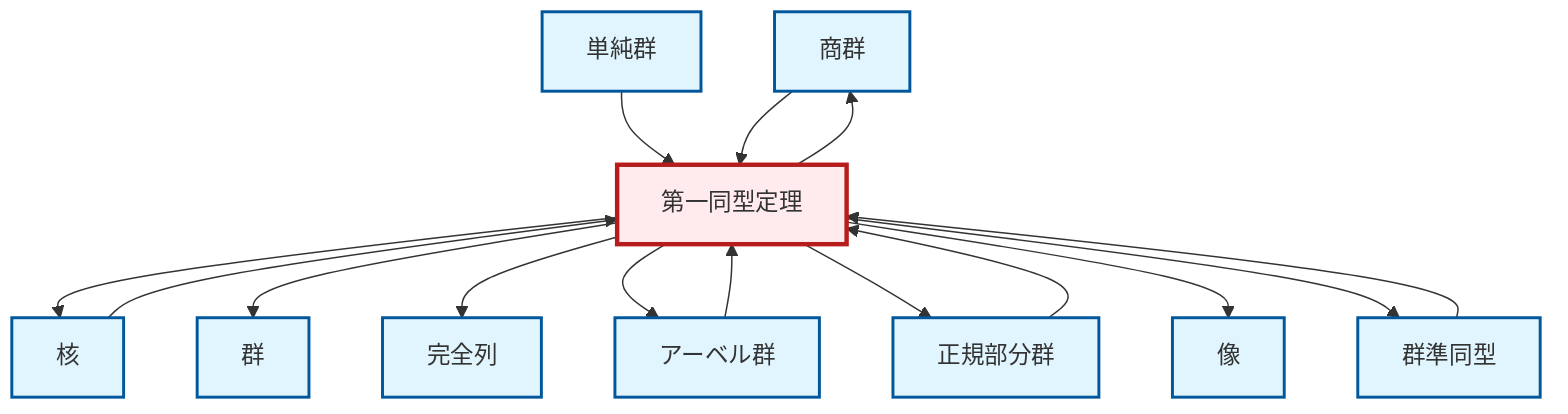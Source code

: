graph TD
    classDef definition fill:#e1f5fe,stroke:#01579b,stroke-width:2px
    classDef theorem fill:#f3e5f5,stroke:#4a148c,stroke-width:2px
    classDef axiom fill:#fff3e0,stroke:#e65100,stroke-width:2px
    classDef example fill:#e8f5e9,stroke:#1b5e20,stroke-width:2px
    classDef current fill:#ffebee,stroke:#b71c1c,stroke-width:3px
    def-group["群"]:::definition
    def-quotient-group["商群"]:::definition
    def-kernel["核"]:::definition
    thm-first-isomorphism["第一同型定理"]:::theorem
    def-homomorphism["群準同型"]:::definition
    def-normal-subgroup["正規部分群"]:::definition
    def-simple-group["単純群"]:::definition
    def-abelian-group["アーベル群"]:::definition
    def-image["像"]:::definition
    def-exact-sequence["完全列"]:::definition
    thm-first-isomorphism --> def-kernel
    def-kernel --> thm-first-isomorphism
    def-homomorphism --> thm-first-isomorphism
    thm-first-isomorphism --> def-group
    thm-first-isomorphism --> def-quotient-group
    def-simple-group --> thm-first-isomorphism
    thm-first-isomorphism --> def-exact-sequence
    thm-first-isomorphism --> def-abelian-group
    thm-first-isomorphism --> def-normal-subgroup
    def-abelian-group --> thm-first-isomorphism
    def-quotient-group --> thm-first-isomorphism
    def-normal-subgroup --> thm-first-isomorphism
    thm-first-isomorphism --> def-image
    thm-first-isomorphism --> def-homomorphism
    class thm-first-isomorphism current